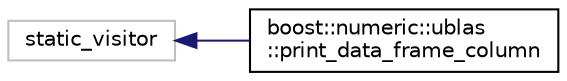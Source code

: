 digraph "Graphical Class Hierarchy"
{
  edge [fontname="Helvetica",fontsize="10",labelfontname="Helvetica",labelfontsize="10"];
  node [fontname="Helvetica",fontsize="10",shape=record];
  rankdir="LR";
  Node1 [label="static_visitor",height=0.2,width=0.4,color="grey75", fillcolor="white", style="filled"];
  Node1 -> Node2 [dir="back",color="midnightblue",fontsize="10",style="solid",fontname="Helvetica"];
  Node2 [label="boost::numeric::ublas\l::print_data_frame_column",height=0.2,width=0.4,color="black", fillcolor="white", style="filled",URL="$classboost_1_1numeric_1_1ublas_1_1print__data__frame__column.html"];
}
